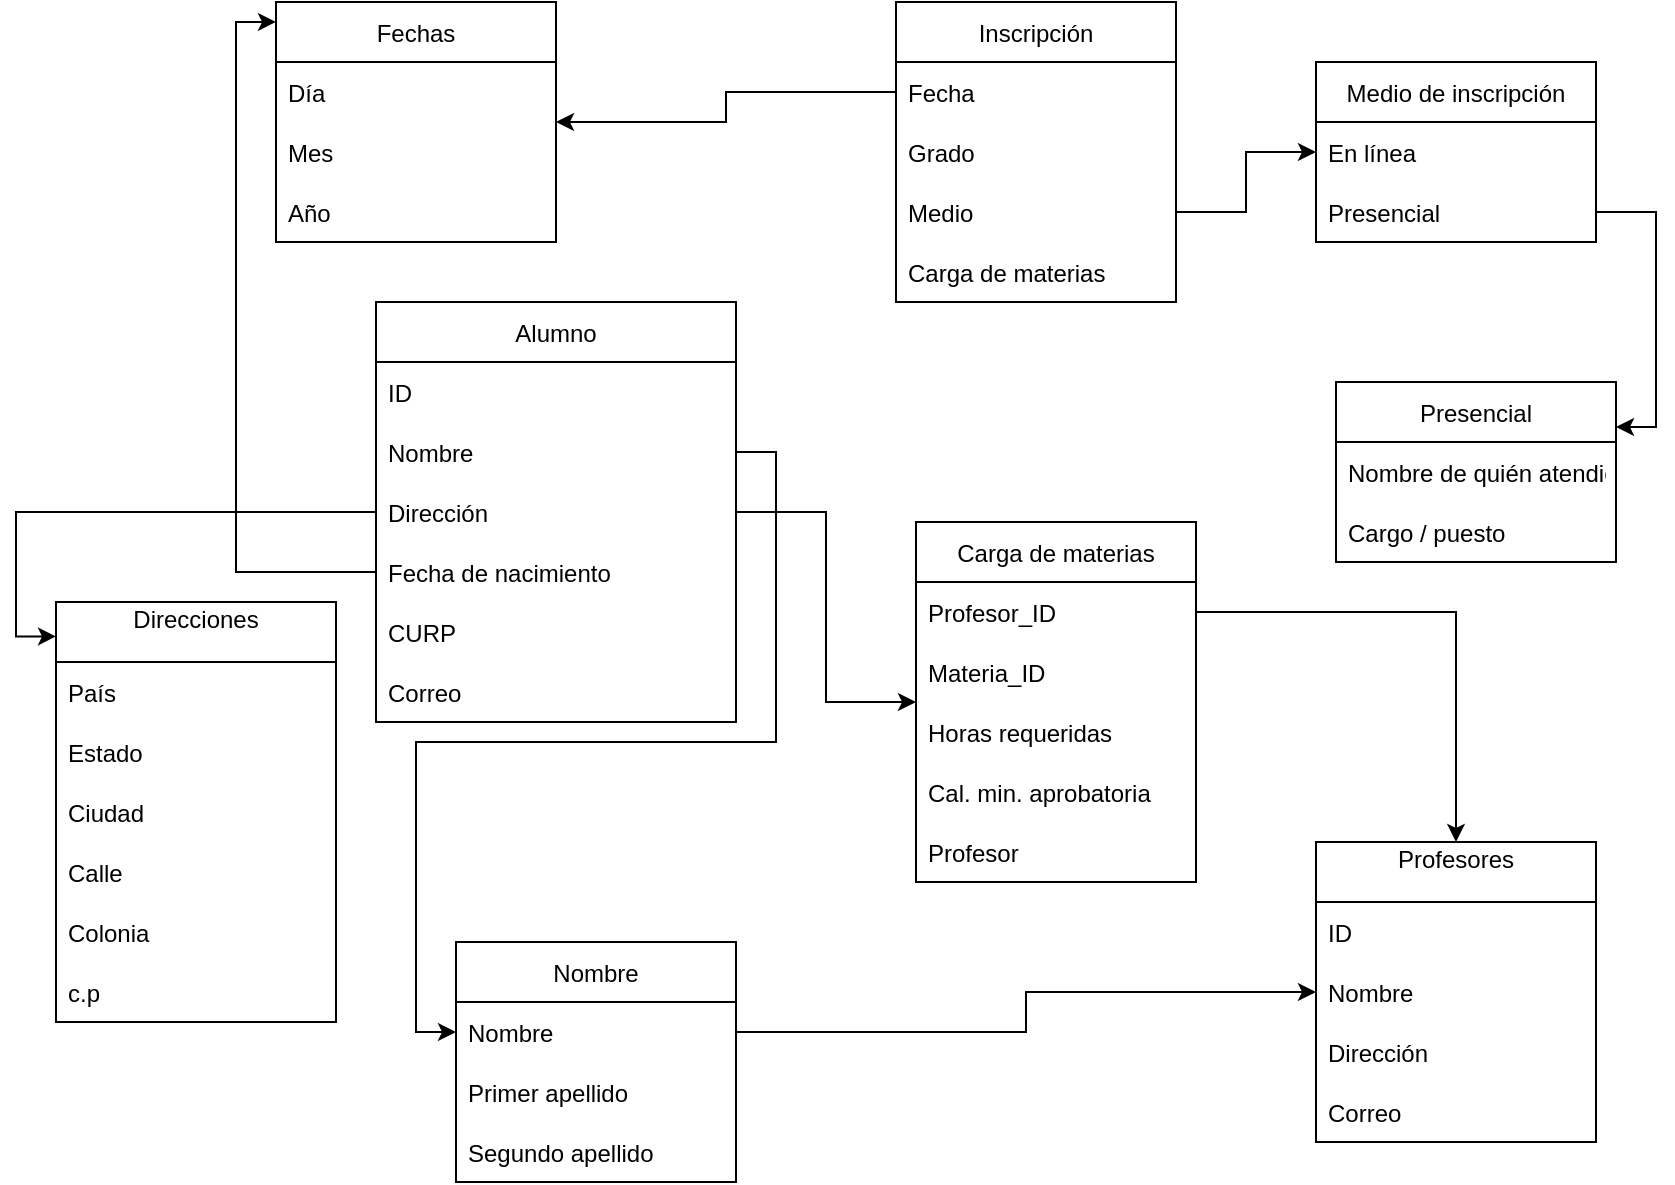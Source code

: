 <mxfile version="16.5.2" type="github">
  <diagram id="C5RBs43oDa-KdzZeNtuy" name="Page-1">
    <mxGraphModel dx="1113" dy="1928" grid="1" gridSize="10" guides="1" tooltips="1" connect="1" arrows="1" fold="1" page="1" pageScale="1" pageWidth="827" pageHeight="1169" math="0" shadow="0">
      <root>
        <mxCell id="WIyWlLk6GJQsqaUBKTNV-0" />
        <mxCell id="WIyWlLk6GJQsqaUBKTNV-1" parent="WIyWlLk6GJQsqaUBKTNV-0" />
        <mxCell id="-IU0G3czmS_t_hhHtmkf-70" style="edgeStyle=orthogonalEdgeStyle;rounded=0;orthogonalLoop=1;jettySize=auto;html=1;" edge="1" parent="WIyWlLk6GJQsqaUBKTNV-1" source="-IU0G3czmS_t_hhHtmkf-0" target="-IU0G3czmS_t_hhHtmkf-34">
          <mxGeometry relative="1" as="geometry" />
        </mxCell>
        <mxCell id="-IU0G3czmS_t_hhHtmkf-0" value="Alumno" style="swimlane;fontStyle=0;childLayout=stackLayout;horizontal=1;startSize=30;horizontalStack=0;resizeParent=1;resizeParentMax=0;resizeLast=0;collapsible=1;marginBottom=0;" vertex="1" parent="WIyWlLk6GJQsqaUBKTNV-1">
          <mxGeometry x="270" y="60" width="180" height="210" as="geometry">
            <mxRectangle x="220" y="120" width="70" height="30" as="alternateBounds" />
          </mxGeometry>
        </mxCell>
        <mxCell id="-IU0G3czmS_t_hhHtmkf-1" value="ID" style="text;strokeColor=none;fillColor=none;align=left;verticalAlign=middle;spacingLeft=4;spacingRight=4;overflow=hidden;points=[[0,0.5],[1,0.5]];portConstraint=eastwest;rotatable=0;" vertex="1" parent="-IU0G3czmS_t_hhHtmkf-0">
          <mxGeometry y="30" width="180" height="30" as="geometry" />
        </mxCell>
        <mxCell id="-IU0G3czmS_t_hhHtmkf-2" value="Nombre" style="text;strokeColor=none;fillColor=none;align=left;verticalAlign=middle;spacingLeft=4;spacingRight=4;overflow=hidden;points=[[0,0.5],[1,0.5]];portConstraint=eastwest;rotatable=0;" vertex="1" parent="-IU0G3czmS_t_hhHtmkf-0">
          <mxGeometry y="60" width="180" height="30" as="geometry" />
        </mxCell>
        <mxCell id="-IU0G3czmS_t_hhHtmkf-3" value="Dirección" style="text;strokeColor=none;fillColor=none;align=left;verticalAlign=middle;spacingLeft=4;spacingRight=4;overflow=hidden;points=[[0,0.5],[1,0.5]];portConstraint=eastwest;rotatable=0;" vertex="1" parent="-IU0G3czmS_t_hhHtmkf-0">
          <mxGeometry y="90" width="180" height="30" as="geometry" />
        </mxCell>
        <mxCell id="-IU0G3czmS_t_hhHtmkf-17" value="Fecha de nacimiento" style="text;strokeColor=none;fillColor=none;align=left;verticalAlign=middle;spacingLeft=4;spacingRight=4;overflow=hidden;points=[[0,0.5],[1,0.5]];portConstraint=eastwest;rotatable=0;" vertex="1" parent="-IU0G3czmS_t_hhHtmkf-0">
          <mxGeometry y="120" width="180" height="30" as="geometry" />
        </mxCell>
        <mxCell id="-IU0G3czmS_t_hhHtmkf-18" value="CURP" style="text;strokeColor=none;fillColor=none;align=left;verticalAlign=middle;spacingLeft=4;spacingRight=4;overflow=hidden;points=[[0,0.5],[1,0.5]];portConstraint=eastwest;rotatable=0;" vertex="1" parent="-IU0G3czmS_t_hhHtmkf-0">
          <mxGeometry y="150" width="180" height="30" as="geometry" />
        </mxCell>
        <mxCell id="-IU0G3czmS_t_hhHtmkf-19" value="Correo" style="text;strokeColor=none;fillColor=none;align=left;verticalAlign=middle;spacingLeft=4;spacingRight=4;overflow=hidden;points=[[0,0.5],[1,0.5]];portConstraint=eastwest;rotatable=0;" vertex="1" parent="-IU0G3czmS_t_hhHtmkf-0">
          <mxGeometry y="180" width="180" height="30" as="geometry" />
        </mxCell>
        <mxCell id="-IU0G3czmS_t_hhHtmkf-21" value="Direcciones&#xa;" style="swimlane;fontStyle=0;childLayout=stackLayout;horizontal=1;startSize=30;horizontalStack=0;resizeParent=1;resizeParentMax=0;resizeLast=0;collapsible=1;marginBottom=0;" vertex="1" parent="WIyWlLk6GJQsqaUBKTNV-1">
          <mxGeometry x="110" y="210" width="140" height="210" as="geometry" />
        </mxCell>
        <mxCell id="-IU0G3czmS_t_hhHtmkf-22" value="País" style="text;strokeColor=none;fillColor=none;align=left;verticalAlign=middle;spacingLeft=4;spacingRight=4;overflow=hidden;points=[[0,0.5],[1,0.5]];portConstraint=eastwest;rotatable=0;" vertex="1" parent="-IU0G3czmS_t_hhHtmkf-21">
          <mxGeometry y="30" width="140" height="30" as="geometry" />
        </mxCell>
        <mxCell id="-IU0G3czmS_t_hhHtmkf-23" value="Estado" style="text;strokeColor=none;fillColor=none;align=left;verticalAlign=middle;spacingLeft=4;spacingRight=4;overflow=hidden;points=[[0,0.5],[1,0.5]];portConstraint=eastwest;rotatable=0;" vertex="1" parent="-IU0G3czmS_t_hhHtmkf-21">
          <mxGeometry y="60" width="140" height="30" as="geometry" />
        </mxCell>
        <mxCell id="-IU0G3czmS_t_hhHtmkf-24" value="Ciudad" style="text;strokeColor=none;fillColor=none;align=left;verticalAlign=middle;spacingLeft=4;spacingRight=4;overflow=hidden;points=[[0,0.5],[1,0.5]];portConstraint=eastwest;rotatable=0;" vertex="1" parent="-IU0G3czmS_t_hhHtmkf-21">
          <mxGeometry y="90" width="140" height="30" as="geometry" />
        </mxCell>
        <mxCell id="-IU0G3czmS_t_hhHtmkf-26" value="Calle" style="text;strokeColor=none;fillColor=none;align=left;verticalAlign=middle;spacingLeft=4;spacingRight=4;overflow=hidden;points=[[0,0.5],[1,0.5]];portConstraint=eastwest;rotatable=0;" vertex="1" parent="-IU0G3czmS_t_hhHtmkf-21">
          <mxGeometry y="120" width="140" height="30" as="geometry" />
        </mxCell>
        <mxCell id="-IU0G3czmS_t_hhHtmkf-27" value="Colonia" style="text;strokeColor=none;fillColor=none;align=left;verticalAlign=middle;spacingLeft=4;spacingRight=4;overflow=hidden;points=[[0,0.5],[1,0.5]];portConstraint=eastwest;rotatable=0;" vertex="1" parent="-IU0G3czmS_t_hhHtmkf-21">
          <mxGeometry y="150" width="140" height="30" as="geometry" />
        </mxCell>
        <mxCell id="-IU0G3czmS_t_hhHtmkf-28" value="c.p" style="text;strokeColor=none;fillColor=none;align=left;verticalAlign=middle;spacingLeft=4;spacingRight=4;overflow=hidden;points=[[0,0.5],[1,0.5]];portConstraint=eastwest;rotatable=0;" vertex="1" parent="-IU0G3czmS_t_hhHtmkf-21">
          <mxGeometry y="180" width="140" height="30" as="geometry" />
        </mxCell>
        <mxCell id="-IU0G3czmS_t_hhHtmkf-29" value="Inscripción" style="swimlane;fontStyle=0;childLayout=stackLayout;horizontal=1;startSize=30;horizontalStack=0;resizeParent=1;resizeParentMax=0;resizeLast=0;collapsible=1;marginBottom=0;" vertex="1" parent="WIyWlLk6GJQsqaUBKTNV-1">
          <mxGeometry x="530" y="-90" width="140" height="150" as="geometry" />
        </mxCell>
        <mxCell id="-IU0G3czmS_t_hhHtmkf-30" value="Fecha" style="text;strokeColor=none;fillColor=none;align=left;verticalAlign=middle;spacingLeft=4;spacingRight=4;overflow=hidden;points=[[0,0.5],[1,0.5]];portConstraint=eastwest;rotatable=0;" vertex="1" parent="-IU0G3czmS_t_hhHtmkf-29">
          <mxGeometry y="30" width="140" height="30" as="geometry" />
        </mxCell>
        <mxCell id="-IU0G3czmS_t_hhHtmkf-31" value="Grado" style="text;strokeColor=none;fillColor=none;align=left;verticalAlign=middle;spacingLeft=4;spacingRight=4;overflow=hidden;points=[[0,0.5],[1,0.5]];portConstraint=eastwest;rotatable=0;" vertex="1" parent="-IU0G3czmS_t_hhHtmkf-29">
          <mxGeometry y="60" width="140" height="30" as="geometry" />
        </mxCell>
        <mxCell id="-IU0G3czmS_t_hhHtmkf-32" value="Medio" style="text;strokeColor=none;fillColor=none;align=left;verticalAlign=middle;spacingLeft=4;spacingRight=4;overflow=hidden;points=[[0,0.5],[1,0.5]];portConstraint=eastwest;rotatable=0;" vertex="1" parent="-IU0G3czmS_t_hhHtmkf-29">
          <mxGeometry y="90" width="140" height="30" as="geometry" />
        </mxCell>
        <mxCell id="-IU0G3czmS_t_hhHtmkf-33" value="Carga de materias" style="text;strokeColor=none;fillColor=none;align=left;verticalAlign=middle;spacingLeft=4;spacingRight=4;overflow=hidden;points=[[0,0.5],[1,0.5]];portConstraint=eastwest;rotatable=0;" vertex="1" parent="-IU0G3czmS_t_hhHtmkf-29">
          <mxGeometry y="120" width="140" height="30" as="geometry" />
        </mxCell>
        <mxCell id="-IU0G3czmS_t_hhHtmkf-34" value="Carga de materias" style="swimlane;fontStyle=0;childLayout=stackLayout;horizontal=1;startSize=30;horizontalStack=0;resizeParent=1;resizeParentMax=0;resizeLast=0;collapsible=1;marginBottom=0;" vertex="1" parent="WIyWlLk6GJQsqaUBKTNV-1">
          <mxGeometry x="540" y="170" width="140" height="180" as="geometry" />
        </mxCell>
        <mxCell id="-IU0G3czmS_t_hhHtmkf-35" value="Profesor_ID" style="text;strokeColor=none;fillColor=none;align=left;verticalAlign=middle;spacingLeft=4;spacingRight=4;overflow=hidden;points=[[0,0.5],[1,0.5]];portConstraint=eastwest;rotatable=0;" vertex="1" parent="-IU0G3czmS_t_hhHtmkf-34">
          <mxGeometry y="30" width="140" height="30" as="geometry" />
        </mxCell>
        <mxCell id="-IU0G3czmS_t_hhHtmkf-36" value="Materia_ID" style="text;strokeColor=none;fillColor=none;align=left;verticalAlign=middle;spacingLeft=4;spacingRight=4;overflow=hidden;points=[[0,0.5],[1,0.5]];portConstraint=eastwest;rotatable=0;" vertex="1" parent="-IU0G3czmS_t_hhHtmkf-34">
          <mxGeometry y="60" width="140" height="30" as="geometry" />
        </mxCell>
        <mxCell id="-IU0G3czmS_t_hhHtmkf-37" value="Horas requeridas" style="text;strokeColor=none;fillColor=none;align=left;verticalAlign=middle;spacingLeft=4;spacingRight=4;overflow=hidden;points=[[0,0.5],[1,0.5]];portConstraint=eastwest;rotatable=0;" vertex="1" parent="-IU0G3czmS_t_hhHtmkf-34">
          <mxGeometry y="90" width="140" height="30" as="geometry" />
        </mxCell>
        <mxCell id="-IU0G3czmS_t_hhHtmkf-38" value="Cal. min. aprobatoria" style="text;strokeColor=none;fillColor=none;align=left;verticalAlign=middle;spacingLeft=4;spacingRight=4;overflow=hidden;points=[[0,0.5],[1,0.5]];portConstraint=eastwest;rotatable=0;" vertex="1" parent="-IU0G3czmS_t_hhHtmkf-34">
          <mxGeometry y="120" width="140" height="30" as="geometry" />
        </mxCell>
        <mxCell id="-IU0G3czmS_t_hhHtmkf-65" value="Profesor" style="text;strokeColor=none;fillColor=none;align=left;verticalAlign=middle;spacingLeft=4;spacingRight=4;overflow=hidden;points=[[0,0.5],[1,0.5]];portConstraint=eastwest;rotatable=0;" vertex="1" parent="-IU0G3czmS_t_hhHtmkf-34">
          <mxGeometry y="150" width="140" height="30" as="geometry" />
        </mxCell>
        <mxCell id="-IU0G3czmS_t_hhHtmkf-39" value="Profesores&#xa;" style="swimlane;fontStyle=0;childLayout=stackLayout;horizontal=1;startSize=30;horizontalStack=0;resizeParent=1;resizeParentMax=0;resizeLast=0;collapsible=1;marginBottom=0;" vertex="1" parent="WIyWlLk6GJQsqaUBKTNV-1">
          <mxGeometry x="740" y="330" width="140" height="150" as="geometry" />
        </mxCell>
        <mxCell id="-IU0G3czmS_t_hhHtmkf-40" value="ID" style="text;strokeColor=none;fillColor=none;align=left;verticalAlign=middle;spacingLeft=4;spacingRight=4;overflow=hidden;points=[[0,0.5],[1,0.5]];portConstraint=eastwest;rotatable=0;" vertex="1" parent="-IU0G3czmS_t_hhHtmkf-39">
          <mxGeometry y="30" width="140" height="30" as="geometry" />
        </mxCell>
        <mxCell id="-IU0G3czmS_t_hhHtmkf-41" value="Nombre" style="text;strokeColor=none;fillColor=none;align=left;verticalAlign=middle;spacingLeft=4;spacingRight=4;overflow=hidden;points=[[0,0.5],[1,0.5]];portConstraint=eastwest;rotatable=0;" vertex="1" parent="-IU0G3czmS_t_hhHtmkf-39">
          <mxGeometry y="60" width="140" height="30" as="geometry" />
        </mxCell>
        <mxCell id="-IU0G3czmS_t_hhHtmkf-42" value="Dirección" style="text;strokeColor=none;fillColor=none;align=left;verticalAlign=middle;spacingLeft=4;spacingRight=4;overflow=hidden;points=[[0,0.5],[1,0.5]];portConstraint=eastwest;rotatable=0;" vertex="1" parent="-IU0G3czmS_t_hhHtmkf-39">
          <mxGeometry y="90" width="140" height="30" as="geometry" />
        </mxCell>
        <mxCell id="-IU0G3czmS_t_hhHtmkf-43" value="Correo" style="text;strokeColor=none;fillColor=none;align=left;verticalAlign=middle;spacingLeft=4;spacingRight=4;overflow=hidden;points=[[0,0.5],[1,0.5]];portConstraint=eastwest;rotatable=0;" vertex="1" parent="-IU0G3czmS_t_hhHtmkf-39">
          <mxGeometry y="120" width="140" height="30" as="geometry" />
        </mxCell>
        <mxCell id="-IU0G3czmS_t_hhHtmkf-45" value="Fechas" style="swimlane;fontStyle=0;childLayout=stackLayout;horizontal=1;startSize=30;horizontalStack=0;resizeParent=1;resizeParentMax=0;resizeLast=0;collapsible=1;marginBottom=0;" vertex="1" parent="WIyWlLk6GJQsqaUBKTNV-1">
          <mxGeometry x="220" y="-90" width="140" height="120" as="geometry" />
        </mxCell>
        <mxCell id="-IU0G3czmS_t_hhHtmkf-46" value="Día" style="text;strokeColor=none;fillColor=none;align=left;verticalAlign=middle;spacingLeft=4;spacingRight=4;overflow=hidden;points=[[0,0.5],[1,0.5]];portConstraint=eastwest;rotatable=0;" vertex="1" parent="-IU0G3czmS_t_hhHtmkf-45">
          <mxGeometry y="30" width="140" height="30" as="geometry" />
        </mxCell>
        <mxCell id="-IU0G3czmS_t_hhHtmkf-47" value="Mes" style="text;strokeColor=none;fillColor=none;align=left;verticalAlign=middle;spacingLeft=4;spacingRight=4;overflow=hidden;points=[[0,0.5],[1,0.5]];portConstraint=eastwest;rotatable=0;" vertex="1" parent="-IU0G3czmS_t_hhHtmkf-45">
          <mxGeometry y="60" width="140" height="30" as="geometry" />
        </mxCell>
        <mxCell id="-IU0G3czmS_t_hhHtmkf-48" value="Año" style="text;strokeColor=none;fillColor=none;align=left;verticalAlign=middle;spacingLeft=4;spacingRight=4;overflow=hidden;points=[[0,0.5],[1,0.5]];portConstraint=eastwest;rotatable=0;" vertex="1" parent="-IU0G3czmS_t_hhHtmkf-45">
          <mxGeometry y="90" width="140" height="30" as="geometry" />
        </mxCell>
        <mxCell id="-IU0G3czmS_t_hhHtmkf-49" value="Medio de inscripción" style="swimlane;fontStyle=0;childLayout=stackLayout;horizontal=1;startSize=30;horizontalStack=0;resizeParent=1;resizeParentMax=0;resizeLast=0;collapsible=1;marginBottom=0;" vertex="1" parent="WIyWlLk6GJQsqaUBKTNV-1">
          <mxGeometry x="740" y="-60" width="140" height="90" as="geometry" />
        </mxCell>
        <mxCell id="-IU0G3czmS_t_hhHtmkf-50" value="En línea" style="text;strokeColor=none;fillColor=none;align=left;verticalAlign=middle;spacingLeft=4;spacingRight=4;overflow=hidden;points=[[0,0.5],[1,0.5]];portConstraint=eastwest;rotatable=0;" vertex="1" parent="-IU0G3czmS_t_hhHtmkf-49">
          <mxGeometry y="30" width="140" height="30" as="geometry" />
        </mxCell>
        <mxCell id="-IU0G3czmS_t_hhHtmkf-51" value="Presencial" style="text;strokeColor=none;fillColor=none;align=left;verticalAlign=middle;spacingLeft=4;spacingRight=4;overflow=hidden;points=[[0,0.5],[1,0.5]];portConstraint=eastwest;rotatable=0;" vertex="1" parent="-IU0G3czmS_t_hhHtmkf-49">
          <mxGeometry y="60" width="140" height="30" as="geometry" />
        </mxCell>
        <mxCell id="-IU0G3czmS_t_hhHtmkf-53" value="Presencial" style="swimlane;fontStyle=0;childLayout=stackLayout;horizontal=1;startSize=30;horizontalStack=0;resizeParent=1;resizeParentMax=0;resizeLast=0;collapsible=1;marginBottom=0;" vertex="1" parent="WIyWlLk6GJQsqaUBKTNV-1">
          <mxGeometry x="750" y="100" width="140" height="90" as="geometry" />
        </mxCell>
        <mxCell id="-IU0G3czmS_t_hhHtmkf-54" value="Nombre de quién atendió" style="text;strokeColor=none;fillColor=none;align=left;verticalAlign=middle;spacingLeft=4;spacingRight=4;overflow=hidden;points=[[0,0.5],[1,0.5]];portConstraint=eastwest;rotatable=0;" vertex="1" parent="-IU0G3czmS_t_hhHtmkf-53">
          <mxGeometry y="30" width="140" height="30" as="geometry" />
        </mxCell>
        <mxCell id="-IU0G3czmS_t_hhHtmkf-55" value="Cargo / puesto" style="text;strokeColor=none;fillColor=none;align=left;verticalAlign=middle;spacingLeft=4;spacingRight=4;overflow=hidden;points=[[0,0.5],[1,0.5]];portConstraint=eastwest;rotatable=0;" vertex="1" parent="-IU0G3czmS_t_hhHtmkf-53">
          <mxGeometry y="60" width="140" height="30" as="geometry" />
        </mxCell>
        <mxCell id="-IU0G3czmS_t_hhHtmkf-57" value="Nombre" style="swimlane;fontStyle=0;childLayout=stackLayout;horizontal=1;startSize=30;horizontalStack=0;resizeParent=1;resizeParentMax=0;resizeLast=0;collapsible=1;marginBottom=0;" vertex="1" parent="WIyWlLk6GJQsqaUBKTNV-1">
          <mxGeometry x="310" y="380" width="140" height="120" as="geometry" />
        </mxCell>
        <mxCell id="-IU0G3czmS_t_hhHtmkf-58" value="Nombre" style="text;strokeColor=none;fillColor=none;align=left;verticalAlign=middle;spacingLeft=4;spacingRight=4;overflow=hidden;points=[[0,0.5],[1,0.5]];portConstraint=eastwest;rotatable=0;" vertex="1" parent="-IU0G3czmS_t_hhHtmkf-57">
          <mxGeometry y="30" width="140" height="30" as="geometry" />
        </mxCell>
        <mxCell id="-IU0G3czmS_t_hhHtmkf-59" value="Primer apellido" style="text;strokeColor=none;fillColor=none;align=left;verticalAlign=middle;spacingLeft=4;spacingRight=4;overflow=hidden;points=[[0,0.5],[1,0.5]];portConstraint=eastwest;rotatable=0;" vertex="1" parent="-IU0G3czmS_t_hhHtmkf-57">
          <mxGeometry y="60" width="140" height="30" as="geometry" />
        </mxCell>
        <mxCell id="-IU0G3czmS_t_hhHtmkf-60" value="Segundo apellido" style="text;strokeColor=none;fillColor=none;align=left;verticalAlign=middle;spacingLeft=4;spacingRight=4;overflow=hidden;points=[[0,0.5],[1,0.5]];portConstraint=eastwest;rotatable=0;" vertex="1" parent="-IU0G3czmS_t_hhHtmkf-57">
          <mxGeometry y="90" width="140" height="30" as="geometry" />
        </mxCell>
        <mxCell id="-IU0G3czmS_t_hhHtmkf-63" style="edgeStyle=orthogonalEdgeStyle;rounded=0;orthogonalLoop=1;jettySize=auto;html=1;entryX=0;entryY=0.5;entryDx=0;entryDy=0;" edge="1" parent="WIyWlLk6GJQsqaUBKTNV-1" source="-IU0G3czmS_t_hhHtmkf-2" target="-IU0G3czmS_t_hhHtmkf-58">
          <mxGeometry relative="1" as="geometry" />
        </mxCell>
        <mxCell id="-IU0G3czmS_t_hhHtmkf-64" style="edgeStyle=orthogonalEdgeStyle;rounded=0;orthogonalLoop=1;jettySize=auto;html=1;entryX=0;entryY=0.082;entryDx=0;entryDy=0;entryPerimeter=0;" edge="1" parent="WIyWlLk6GJQsqaUBKTNV-1" source="-IU0G3czmS_t_hhHtmkf-3" target="-IU0G3czmS_t_hhHtmkf-21">
          <mxGeometry relative="1" as="geometry" />
        </mxCell>
        <mxCell id="-IU0G3czmS_t_hhHtmkf-66" style="edgeStyle=orthogonalEdgeStyle;rounded=0;orthogonalLoop=1;jettySize=auto;html=1;entryX=0;entryY=0.083;entryDx=0;entryDy=0;entryPerimeter=0;" edge="1" parent="WIyWlLk6GJQsqaUBKTNV-1" source="-IU0G3czmS_t_hhHtmkf-17" target="-IU0G3czmS_t_hhHtmkf-45">
          <mxGeometry relative="1" as="geometry" />
        </mxCell>
        <mxCell id="-IU0G3czmS_t_hhHtmkf-67" style="edgeStyle=orthogonalEdgeStyle;rounded=0;orthogonalLoop=1;jettySize=auto;html=1;" edge="1" parent="WIyWlLk6GJQsqaUBKTNV-1" source="-IU0G3czmS_t_hhHtmkf-30" target="-IU0G3czmS_t_hhHtmkf-45">
          <mxGeometry relative="1" as="geometry" />
        </mxCell>
        <mxCell id="-IU0G3czmS_t_hhHtmkf-68" style="edgeStyle=orthogonalEdgeStyle;rounded=0;orthogonalLoop=1;jettySize=auto;html=1;" edge="1" parent="WIyWlLk6GJQsqaUBKTNV-1" source="-IU0G3czmS_t_hhHtmkf-32" target="-IU0G3czmS_t_hhHtmkf-49">
          <mxGeometry relative="1" as="geometry" />
        </mxCell>
        <mxCell id="-IU0G3czmS_t_hhHtmkf-69" style="edgeStyle=orthogonalEdgeStyle;rounded=0;orthogonalLoop=1;jettySize=auto;html=1;entryX=1;entryY=0.25;entryDx=0;entryDy=0;" edge="1" parent="WIyWlLk6GJQsqaUBKTNV-1" source="-IU0G3czmS_t_hhHtmkf-51" target="-IU0G3czmS_t_hhHtmkf-53">
          <mxGeometry relative="1" as="geometry" />
        </mxCell>
        <mxCell id="-IU0G3czmS_t_hhHtmkf-71" style="edgeStyle=orthogonalEdgeStyle;rounded=0;orthogonalLoop=1;jettySize=auto;html=1;" edge="1" parent="WIyWlLk6GJQsqaUBKTNV-1" source="-IU0G3czmS_t_hhHtmkf-35" target="-IU0G3czmS_t_hhHtmkf-39">
          <mxGeometry relative="1" as="geometry" />
        </mxCell>
        <mxCell id="-IU0G3czmS_t_hhHtmkf-72" style="edgeStyle=orthogonalEdgeStyle;rounded=0;orthogonalLoop=1;jettySize=auto;html=1;entryX=0;entryY=0.5;entryDx=0;entryDy=0;" edge="1" parent="WIyWlLk6GJQsqaUBKTNV-1" source="-IU0G3czmS_t_hhHtmkf-58" target="-IU0G3czmS_t_hhHtmkf-41">
          <mxGeometry relative="1" as="geometry" />
        </mxCell>
      </root>
    </mxGraphModel>
  </diagram>
</mxfile>
